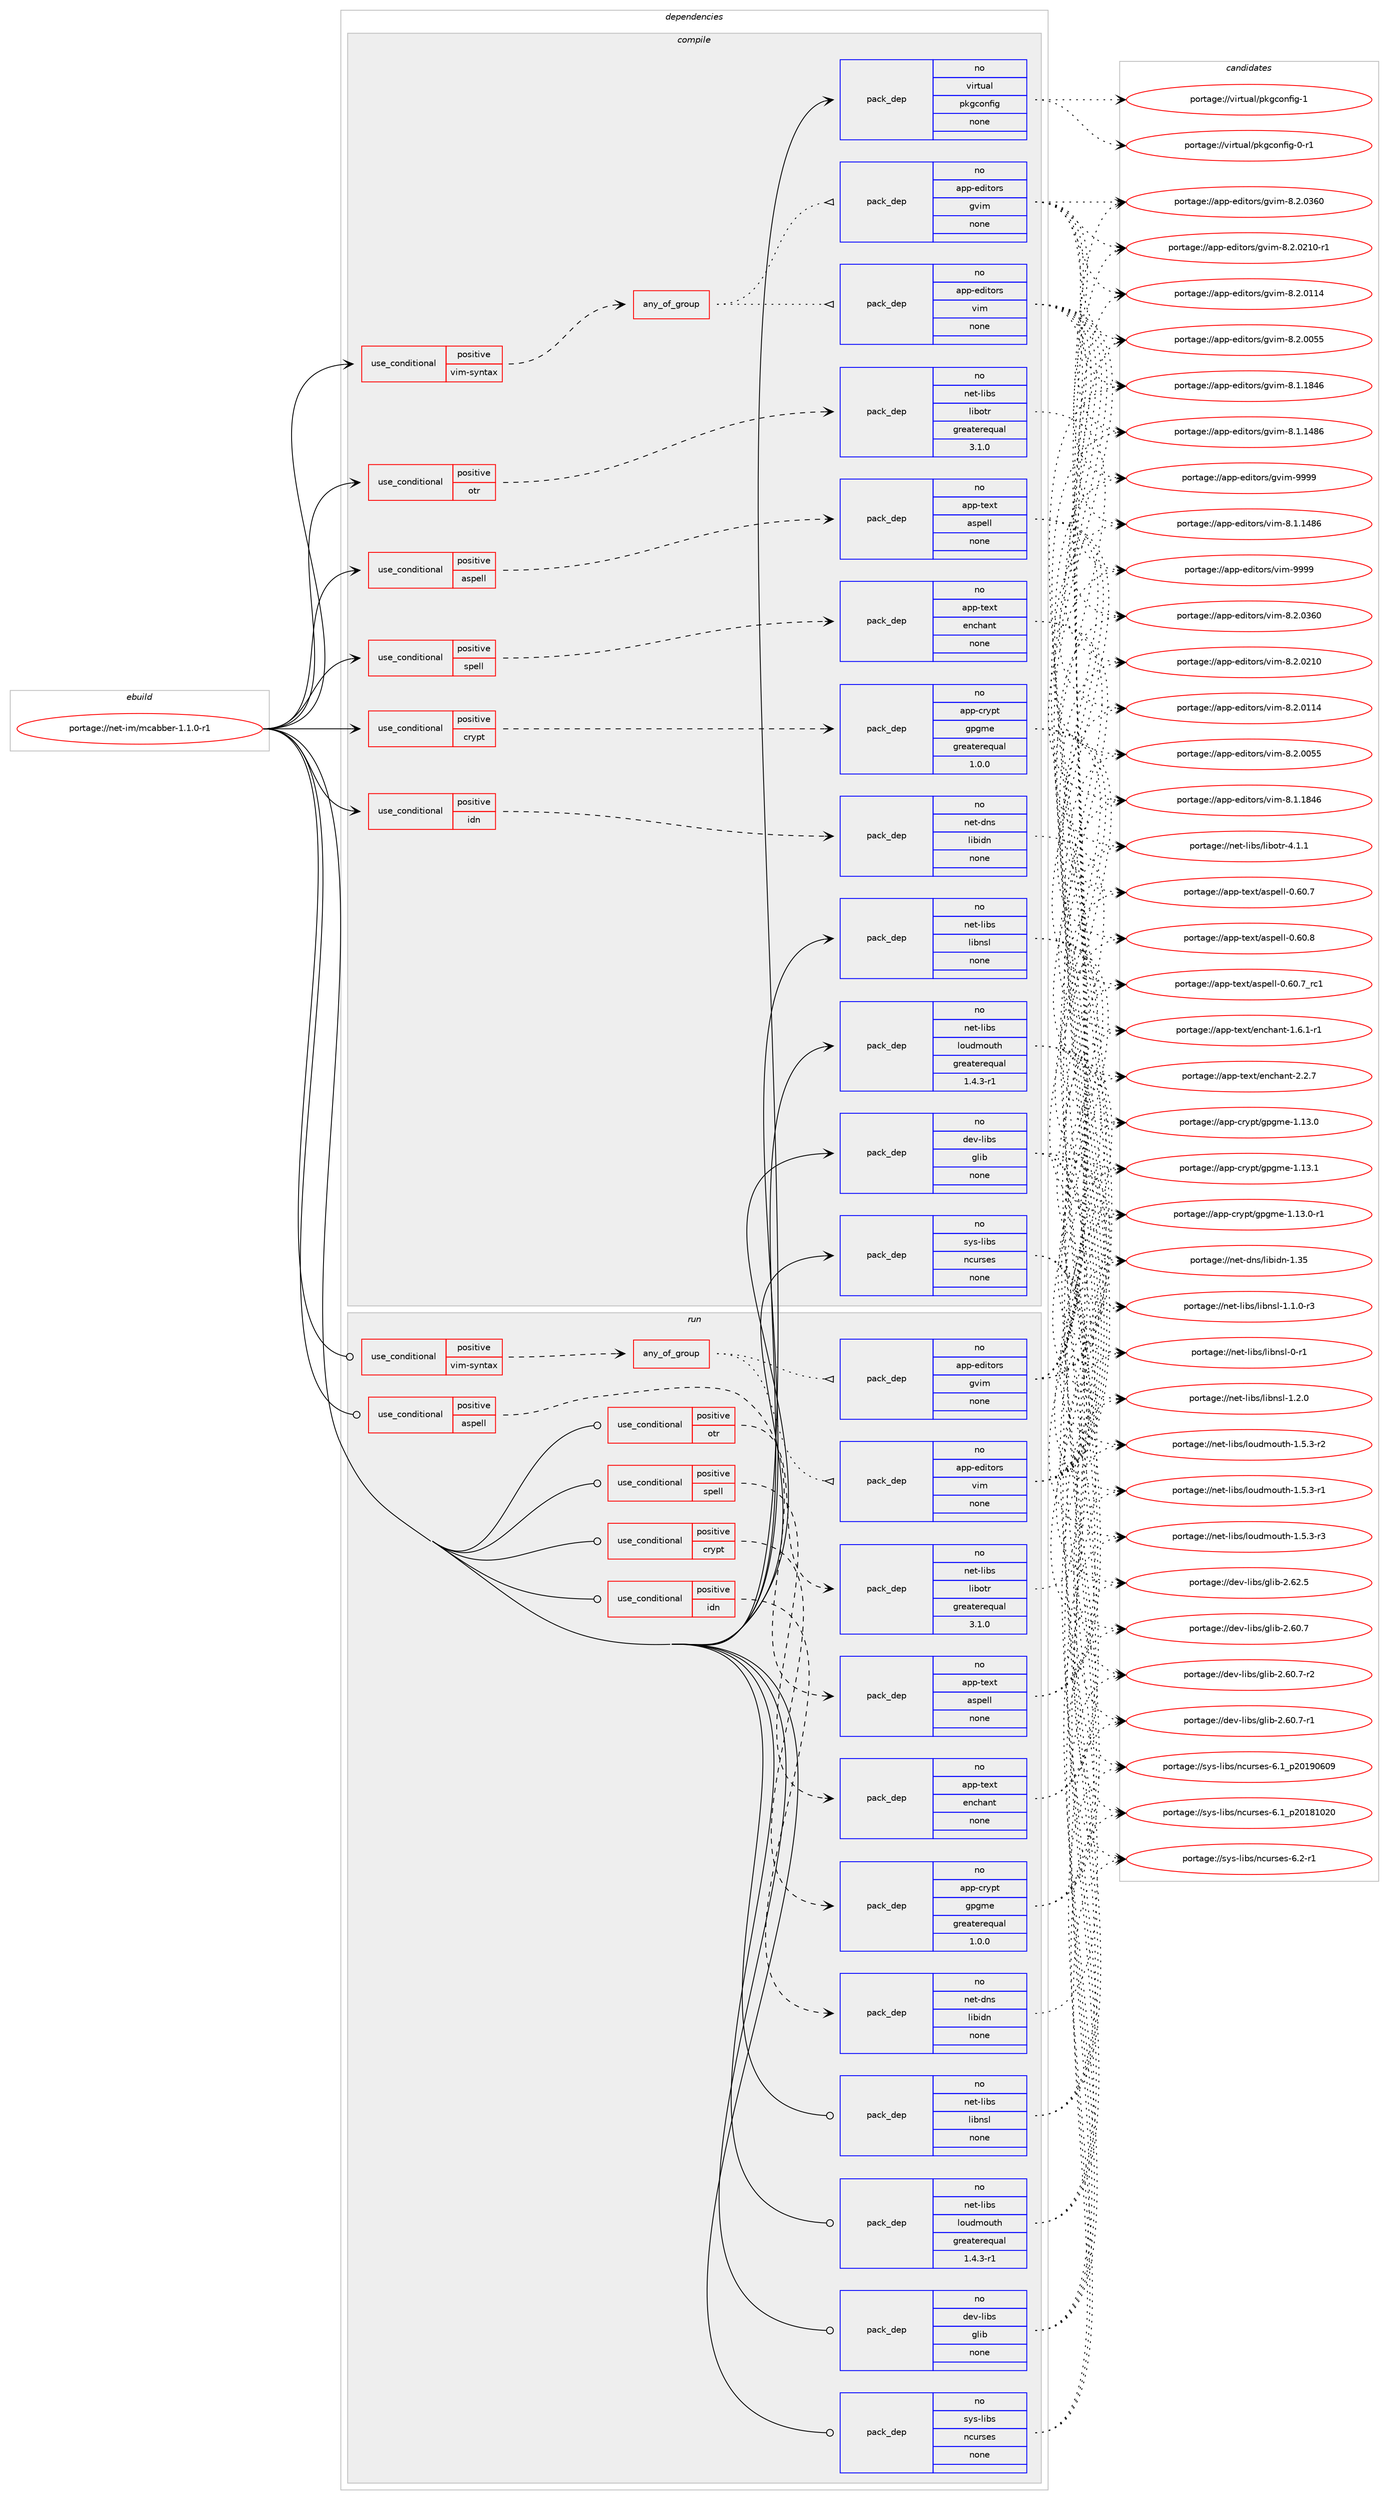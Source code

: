 digraph prolog {

# *************
# Graph options
# *************

newrank=true;
concentrate=true;
compound=true;
graph [rankdir=LR,fontname=Helvetica,fontsize=10,ranksep=1.5];#, ranksep=2.5, nodesep=0.2];
edge  [arrowhead=vee];
node  [fontname=Helvetica,fontsize=10];

# **********
# The ebuild
# **********

subgraph cluster_leftcol {
color=gray;
rank=same;
label=<<i>ebuild</i>>;
id [label="portage://net-im/mcabber-1.1.0-r1", color=red, width=4, href="../net-im/mcabber-1.1.0-r1.svg"];
}

# ****************
# The dependencies
# ****************

subgraph cluster_midcol {
color=gray;
label=<<i>dependencies</i>>;
subgraph cluster_compile {
fillcolor="#eeeeee";
style=filled;
label=<<i>compile</i>>;
subgraph cond12292 {
dependency61346 [label=<<TABLE BORDER="0" CELLBORDER="1" CELLSPACING="0" CELLPADDING="4"><TR><TD ROWSPAN="3" CELLPADDING="10">use_conditional</TD></TR><TR><TD>positive</TD></TR><TR><TD>aspell</TD></TR></TABLE>>, shape=none, color=red];
subgraph pack47864 {
dependency61347 [label=<<TABLE BORDER="0" CELLBORDER="1" CELLSPACING="0" CELLPADDING="4" WIDTH="220"><TR><TD ROWSPAN="6" CELLPADDING="30">pack_dep</TD></TR><TR><TD WIDTH="110">no</TD></TR><TR><TD>app-text</TD></TR><TR><TD>aspell</TD></TR><TR><TD>none</TD></TR><TR><TD></TD></TR></TABLE>>, shape=none, color=blue];
}
dependency61346:e -> dependency61347:w [weight=20,style="dashed",arrowhead="vee"];
}
id:e -> dependency61346:w [weight=20,style="solid",arrowhead="vee"];
subgraph cond12293 {
dependency61348 [label=<<TABLE BORDER="0" CELLBORDER="1" CELLSPACING="0" CELLPADDING="4"><TR><TD ROWSPAN="3" CELLPADDING="10">use_conditional</TD></TR><TR><TD>positive</TD></TR><TR><TD>crypt</TD></TR></TABLE>>, shape=none, color=red];
subgraph pack47865 {
dependency61349 [label=<<TABLE BORDER="0" CELLBORDER="1" CELLSPACING="0" CELLPADDING="4" WIDTH="220"><TR><TD ROWSPAN="6" CELLPADDING="30">pack_dep</TD></TR><TR><TD WIDTH="110">no</TD></TR><TR><TD>app-crypt</TD></TR><TR><TD>gpgme</TD></TR><TR><TD>greaterequal</TD></TR><TR><TD>1.0.0</TD></TR></TABLE>>, shape=none, color=blue];
}
dependency61348:e -> dependency61349:w [weight=20,style="dashed",arrowhead="vee"];
}
id:e -> dependency61348:w [weight=20,style="solid",arrowhead="vee"];
subgraph cond12294 {
dependency61350 [label=<<TABLE BORDER="0" CELLBORDER="1" CELLSPACING="0" CELLPADDING="4"><TR><TD ROWSPAN="3" CELLPADDING="10">use_conditional</TD></TR><TR><TD>positive</TD></TR><TR><TD>idn</TD></TR></TABLE>>, shape=none, color=red];
subgraph pack47866 {
dependency61351 [label=<<TABLE BORDER="0" CELLBORDER="1" CELLSPACING="0" CELLPADDING="4" WIDTH="220"><TR><TD ROWSPAN="6" CELLPADDING="30">pack_dep</TD></TR><TR><TD WIDTH="110">no</TD></TR><TR><TD>net-dns</TD></TR><TR><TD>libidn</TD></TR><TR><TD>none</TD></TR><TR><TD></TD></TR></TABLE>>, shape=none, color=blue];
}
dependency61350:e -> dependency61351:w [weight=20,style="dashed",arrowhead="vee"];
}
id:e -> dependency61350:w [weight=20,style="solid",arrowhead="vee"];
subgraph cond12295 {
dependency61352 [label=<<TABLE BORDER="0" CELLBORDER="1" CELLSPACING="0" CELLPADDING="4"><TR><TD ROWSPAN="3" CELLPADDING="10">use_conditional</TD></TR><TR><TD>positive</TD></TR><TR><TD>otr</TD></TR></TABLE>>, shape=none, color=red];
subgraph pack47867 {
dependency61353 [label=<<TABLE BORDER="0" CELLBORDER="1" CELLSPACING="0" CELLPADDING="4" WIDTH="220"><TR><TD ROWSPAN="6" CELLPADDING="30">pack_dep</TD></TR><TR><TD WIDTH="110">no</TD></TR><TR><TD>net-libs</TD></TR><TR><TD>libotr</TD></TR><TR><TD>greaterequal</TD></TR><TR><TD>3.1.0</TD></TR></TABLE>>, shape=none, color=blue];
}
dependency61352:e -> dependency61353:w [weight=20,style="dashed",arrowhead="vee"];
}
id:e -> dependency61352:w [weight=20,style="solid",arrowhead="vee"];
subgraph cond12296 {
dependency61354 [label=<<TABLE BORDER="0" CELLBORDER="1" CELLSPACING="0" CELLPADDING="4"><TR><TD ROWSPAN="3" CELLPADDING="10">use_conditional</TD></TR><TR><TD>positive</TD></TR><TR><TD>spell</TD></TR></TABLE>>, shape=none, color=red];
subgraph pack47868 {
dependency61355 [label=<<TABLE BORDER="0" CELLBORDER="1" CELLSPACING="0" CELLPADDING="4" WIDTH="220"><TR><TD ROWSPAN="6" CELLPADDING="30">pack_dep</TD></TR><TR><TD WIDTH="110">no</TD></TR><TR><TD>app-text</TD></TR><TR><TD>enchant</TD></TR><TR><TD>none</TD></TR><TR><TD></TD></TR></TABLE>>, shape=none, color=blue];
}
dependency61354:e -> dependency61355:w [weight=20,style="dashed",arrowhead="vee"];
}
id:e -> dependency61354:w [weight=20,style="solid",arrowhead="vee"];
subgraph cond12297 {
dependency61356 [label=<<TABLE BORDER="0" CELLBORDER="1" CELLSPACING="0" CELLPADDING="4"><TR><TD ROWSPAN="3" CELLPADDING="10">use_conditional</TD></TR><TR><TD>positive</TD></TR><TR><TD>vim-syntax</TD></TR></TABLE>>, shape=none, color=red];
subgraph any1181 {
dependency61357 [label=<<TABLE BORDER="0" CELLBORDER="1" CELLSPACING="0" CELLPADDING="4"><TR><TD CELLPADDING="10">any_of_group</TD></TR></TABLE>>, shape=none, color=red];subgraph pack47869 {
dependency61358 [label=<<TABLE BORDER="0" CELLBORDER="1" CELLSPACING="0" CELLPADDING="4" WIDTH="220"><TR><TD ROWSPAN="6" CELLPADDING="30">pack_dep</TD></TR><TR><TD WIDTH="110">no</TD></TR><TR><TD>app-editors</TD></TR><TR><TD>vim</TD></TR><TR><TD>none</TD></TR><TR><TD></TD></TR></TABLE>>, shape=none, color=blue];
}
dependency61357:e -> dependency61358:w [weight=20,style="dotted",arrowhead="oinv"];
subgraph pack47870 {
dependency61359 [label=<<TABLE BORDER="0" CELLBORDER="1" CELLSPACING="0" CELLPADDING="4" WIDTH="220"><TR><TD ROWSPAN="6" CELLPADDING="30">pack_dep</TD></TR><TR><TD WIDTH="110">no</TD></TR><TR><TD>app-editors</TD></TR><TR><TD>gvim</TD></TR><TR><TD>none</TD></TR><TR><TD></TD></TR></TABLE>>, shape=none, color=blue];
}
dependency61357:e -> dependency61359:w [weight=20,style="dotted",arrowhead="oinv"];
}
dependency61356:e -> dependency61357:w [weight=20,style="dashed",arrowhead="vee"];
}
id:e -> dependency61356:w [weight=20,style="solid",arrowhead="vee"];
subgraph pack47871 {
dependency61360 [label=<<TABLE BORDER="0" CELLBORDER="1" CELLSPACING="0" CELLPADDING="4" WIDTH="220"><TR><TD ROWSPAN="6" CELLPADDING="30">pack_dep</TD></TR><TR><TD WIDTH="110">no</TD></TR><TR><TD>dev-libs</TD></TR><TR><TD>glib</TD></TR><TR><TD>none</TD></TR><TR><TD></TD></TR></TABLE>>, shape=none, color=blue];
}
id:e -> dependency61360:w [weight=20,style="solid",arrowhead="vee"];
subgraph pack47872 {
dependency61361 [label=<<TABLE BORDER="0" CELLBORDER="1" CELLSPACING="0" CELLPADDING="4" WIDTH="220"><TR><TD ROWSPAN="6" CELLPADDING="30">pack_dep</TD></TR><TR><TD WIDTH="110">no</TD></TR><TR><TD>net-libs</TD></TR><TR><TD>libnsl</TD></TR><TR><TD>none</TD></TR><TR><TD></TD></TR></TABLE>>, shape=none, color=blue];
}
id:e -> dependency61361:w [weight=20,style="solid",arrowhead="vee"];
subgraph pack47873 {
dependency61362 [label=<<TABLE BORDER="0" CELLBORDER="1" CELLSPACING="0" CELLPADDING="4" WIDTH="220"><TR><TD ROWSPAN="6" CELLPADDING="30">pack_dep</TD></TR><TR><TD WIDTH="110">no</TD></TR><TR><TD>net-libs</TD></TR><TR><TD>loudmouth</TD></TR><TR><TD>greaterequal</TD></TR><TR><TD>1.4.3-r1</TD></TR></TABLE>>, shape=none, color=blue];
}
id:e -> dependency61362:w [weight=20,style="solid",arrowhead="vee"];
subgraph pack47874 {
dependency61363 [label=<<TABLE BORDER="0" CELLBORDER="1" CELLSPACING="0" CELLPADDING="4" WIDTH="220"><TR><TD ROWSPAN="6" CELLPADDING="30">pack_dep</TD></TR><TR><TD WIDTH="110">no</TD></TR><TR><TD>sys-libs</TD></TR><TR><TD>ncurses</TD></TR><TR><TD>none</TD></TR><TR><TD></TD></TR></TABLE>>, shape=none, color=blue];
}
id:e -> dependency61363:w [weight=20,style="solid",arrowhead="vee"];
subgraph pack47875 {
dependency61364 [label=<<TABLE BORDER="0" CELLBORDER="1" CELLSPACING="0" CELLPADDING="4" WIDTH="220"><TR><TD ROWSPAN="6" CELLPADDING="30">pack_dep</TD></TR><TR><TD WIDTH="110">no</TD></TR><TR><TD>virtual</TD></TR><TR><TD>pkgconfig</TD></TR><TR><TD>none</TD></TR><TR><TD></TD></TR></TABLE>>, shape=none, color=blue];
}
id:e -> dependency61364:w [weight=20,style="solid",arrowhead="vee"];
}
subgraph cluster_compileandrun {
fillcolor="#eeeeee";
style=filled;
label=<<i>compile and run</i>>;
}
subgraph cluster_run {
fillcolor="#eeeeee";
style=filled;
label=<<i>run</i>>;
subgraph cond12298 {
dependency61365 [label=<<TABLE BORDER="0" CELLBORDER="1" CELLSPACING="0" CELLPADDING="4"><TR><TD ROWSPAN="3" CELLPADDING="10">use_conditional</TD></TR><TR><TD>positive</TD></TR><TR><TD>aspell</TD></TR></TABLE>>, shape=none, color=red];
subgraph pack47876 {
dependency61366 [label=<<TABLE BORDER="0" CELLBORDER="1" CELLSPACING="0" CELLPADDING="4" WIDTH="220"><TR><TD ROWSPAN="6" CELLPADDING="30">pack_dep</TD></TR><TR><TD WIDTH="110">no</TD></TR><TR><TD>app-text</TD></TR><TR><TD>aspell</TD></TR><TR><TD>none</TD></TR><TR><TD></TD></TR></TABLE>>, shape=none, color=blue];
}
dependency61365:e -> dependency61366:w [weight=20,style="dashed",arrowhead="vee"];
}
id:e -> dependency61365:w [weight=20,style="solid",arrowhead="odot"];
subgraph cond12299 {
dependency61367 [label=<<TABLE BORDER="0" CELLBORDER="1" CELLSPACING="0" CELLPADDING="4"><TR><TD ROWSPAN="3" CELLPADDING="10">use_conditional</TD></TR><TR><TD>positive</TD></TR><TR><TD>crypt</TD></TR></TABLE>>, shape=none, color=red];
subgraph pack47877 {
dependency61368 [label=<<TABLE BORDER="0" CELLBORDER="1" CELLSPACING="0" CELLPADDING="4" WIDTH="220"><TR><TD ROWSPAN="6" CELLPADDING="30">pack_dep</TD></TR><TR><TD WIDTH="110">no</TD></TR><TR><TD>app-crypt</TD></TR><TR><TD>gpgme</TD></TR><TR><TD>greaterequal</TD></TR><TR><TD>1.0.0</TD></TR></TABLE>>, shape=none, color=blue];
}
dependency61367:e -> dependency61368:w [weight=20,style="dashed",arrowhead="vee"];
}
id:e -> dependency61367:w [weight=20,style="solid",arrowhead="odot"];
subgraph cond12300 {
dependency61369 [label=<<TABLE BORDER="0" CELLBORDER="1" CELLSPACING="0" CELLPADDING="4"><TR><TD ROWSPAN="3" CELLPADDING="10">use_conditional</TD></TR><TR><TD>positive</TD></TR><TR><TD>idn</TD></TR></TABLE>>, shape=none, color=red];
subgraph pack47878 {
dependency61370 [label=<<TABLE BORDER="0" CELLBORDER="1" CELLSPACING="0" CELLPADDING="4" WIDTH="220"><TR><TD ROWSPAN="6" CELLPADDING="30">pack_dep</TD></TR><TR><TD WIDTH="110">no</TD></TR><TR><TD>net-dns</TD></TR><TR><TD>libidn</TD></TR><TR><TD>none</TD></TR><TR><TD></TD></TR></TABLE>>, shape=none, color=blue];
}
dependency61369:e -> dependency61370:w [weight=20,style="dashed",arrowhead="vee"];
}
id:e -> dependency61369:w [weight=20,style="solid",arrowhead="odot"];
subgraph cond12301 {
dependency61371 [label=<<TABLE BORDER="0" CELLBORDER="1" CELLSPACING="0" CELLPADDING="4"><TR><TD ROWSPAN="3" CELLPADDING="10">use_conditional</TD></TR><TR><TD>positive</TD></TR><TR><TD>otr</TD></TR></TABLE>>, shape=none, color=red];
subgraph pack47879 {
dependency61372 [label=<<TABLE BORDER="0" CELLBORDER="1" CELLSPACING="0" CELLPADDING="4" WIDTH="220"><TR><TD ROWSPAN="6" CELLPADDING="30">pack_dep</TD></TR><TR><TD WIDTH="110">no</TD></TR><TR><TD>net-libs</TD></TR><TR><TD>libotr</TD></TR><TR><TD>greaterequal</TD></TR><TR><TD>3.1.0</TD></TR></TABLE>>, shape=none, color=blue];
}
dependency61371:e -> dependency61372:w [weight=20,style="dashed",arrowhead="vee"];
}
id:e -> dependency61371:w [weight=20,style="solid",arrowhead="odot"];
subgraph cond12302 {
dependency61373 [label=<<TABLE BORDER="0" CELLBORDER="1" CELLSPACING="0" CELLPADDING="4"><TR><TD ROWSPAN="3" CELLPADDING="10">use_conditional</TD></TR><TR><TD>positive</TD></TR><TR><TD>spell</TD></TR></TABLE>>, shape=none, color=red];
subgraph pack47880 {
dependency61374 [label=<<TABLE BORDER="0" CELLBORDER="1" CELLSPACING="0" CELLPADDING="4" WIDTH="220"><TR><TD ROWSPAN="6" CELLPADDING="30">pack_dep</TD></TR><TR><TD WIDTH="110">no</TD></TR><TR><TD>app-text</TD></TR><TR><TD>enchant</TD></TR><TR><TD>none</TD></TR><TR><TD></TD></TR></TABLE>>, shape=none, color=blue];
}
dependency61373:e -> dependency61374:w [weight=20,style="dashed",arrowhead="vee"];
}
id:e -> dependency61373:w [weight=20,style="solid",arrowhead="odot"];
subgraph cond12303 {
dependency61375 [label=<<TABLE BORDER="0" CELLBORDER="1" CELLSPACING="0" CELLPADDING="4"><TR><TD ROWSPAN="3" CELLPADDING="10">use_conditional</TD></TR><TR><TD>positive</TD></TR><TR><TD>vim-syntax</TD></TR></TABLE>>, shape=none, color=red];
subgraph any1182 {
dependency61376 [label=<<TABLE BORDER="0" CELLBORDER="1" CELLSPACING="0" CELLPADDING="4"><TR><TD CELLPADDING="10">any_of_group</TD></TR></TABLE>>, shape=none, color=red];subgraph pack47881 {
dependency61377 [label=<<TABLE BORDER="0" CELLBORDER="1" CELLSPACING="0" CELLPADDING="4" WIDTH="220"><TR><TD ROWSPAN="6" CELLPADDING="30">pack_dep</TD></TR><TR><TD WIDTH="110">no</TD></TR><TR><TD>app-editors</TD></TR><TR><TD>vim</TD></TR><TR><TD>none</TD></TR><TR><TD></TD></TR></TABLE>>, shape=none, color=blue];
}
dependency61376:e -> dependency61377:w [weight=20,style="dotted",arrowhead="oinv"];
subgraph pack47882 {
dependency61378 [label=<<TABLE BORDER="0" CELLBORDER="1" CELLSPACING="0" CELLPADDING="4" WIDTH="220"><TR><TD ROWSPAN="6" CELLPADDING="30">pack_dep</TD></TR><TR><TD WIDTH="110">no</TD></TR><TR><TD>app-editors</TD></TR><TR><TD>gvim</TD></TR><TR><TD>none</TD></TR><TR><TD></TD></TR></TABLE>>, shape=none, color=blue];
}
dependency61376:e -> dependency61378:w [weight=20,style="dotted",arrowhead="oinv"];
}
dependency61375:e -> dependency61376:w [weight=20,style="dashed",arrowhead="vee"];
}
id:e -> dependency61375:w [weight=20,style="solid",arrowhead="odot"];
subgraph pack47883 {
dependency61379 [label=<<TABLE BORDER="0" CELLBORDER="1" CELLSPACING="0" CELLPADDING="4" WIDTH="220"><TR><TD ROWSPAN="6" CELLPADDING="30">pack_dep</TD></TR><TR><TD WIDTH="110">no</TD></TR><TR><TD>dev-libs</TD></TR><TR><TD>glib</TD></TR><TR><TD>none</TD></TR><TR><TD></TD></TR></TABLE>>, shape=none, color=blue];
}
id:e -> dependency61379:w [weight=20,style="solid",arrowhead="odot"];
subgraph pack47884 {
dependency61380 [label=<<TABLE BORDER="0" CELLBORDER="1" CELLSPACING="0" CELLPADDING="4" WIDTH="220"><TR><TD ROWSPAN="6" CELLPADDING="30">pack_dep</TD></TR><TR><TD WIDTH="110">no</TD></TR><TR><TD>net-libs</TD></TR><TR><TD>libnsl</TD></TR><TR><TD>none</TD></TR><TR><TD></TD></TR></TABLE>>, shape=none, color=blue];
}
id:e -> dependency61380:w [weight=20,style="solid",arrowhead="odot"];
subgraph pack47885 {
dependency61381 [label=<<TABLE BORDER="0" CELLBORDER="1" CELLSPACING="0" CELLPADDING="4" WIDTH="220"><TR><TD ROWSPAN="6" CELLPADDING="30">pack_dep</TD></TR><TR><TD WIDTH="110">no</TD></TR><TR><TD>net-libs</TD></TR><TR><TD>loudmouth</TD></TR><TR><TD>greaterequal</TD></TR><TR><TD>1.4.3-r1</TD></TR></TABLE>>, shape=none, color=blue];
}
id:e -> dependency61381:w [weight=20,style="solid",arrowhead="odot"];
subgraph pack47886 {
dependency61382 [label=<<TABLE BORDER="0" CELLBORDER="1" CELLSPACING="0" CELLPADDING="4" WIDTH="220"><TR><TD ROWSPAN="6" CELLPADDING="30">pack_dep</TD></TR><TR><TD WIDTH="110">no</TD></TR><TR><TD>sys-libs</TD></TR><TR><TD>ncurses</TD></TR><TR><TD>none</TD></TR><TR><TD></TD></TR></TABLE>>, shape=none, color=blue];
}
id:e -> dependency61382:w [weight=20,style="solid",arrowhead="odot"];
}
}

# **************
# The candidates
# **************

subgraph cluster_choices {
rank=same;
color=gray;
label=<<i>candidates</i>>;

subgraph choice47864 {
color=black;
nodesep=1;
choice9711211245116101120116479711511210110810845484654484656 [label="portage://app-text/aspell-0.60.8", color=red, width=4,href="../app-text/aspell-0.60.8.svg"];
choice9711211245116101120116479711511210110810845484654484655951149949 [label="portage://app-text/aspell-0.60.7_rc1", color=red, width=4,href="../app-text/aspell-0.60.7_rc1.svg"];
choice9711211245116101120116479711511210110810845484654484655 [label="portage://app-text/aspell-0.60.7", color=red, width=4,href="../app-text/aspell-0.60.7.svg"];
dependency61347:e -> choice9711211245116101120116479711511210110810845484654484656:w [style=dotted,weight="100"];
dependency61347:e -> choice9711211245116101120116479711511210110810845484654484655951149949:w [style=dotted,weight="100"];
dependency61347:e -> choice9711211245116101120116479711511210110810845484654484655:w [style=dotted,weight="100"];
}
subgraph choice47865 {
color=black;
nodesep=1;
choice9711211245991141211121164710311210310910145494649514649 [label="portage://app-crypt/gpgme-1.13.1", color=red, width=4,href="../app-crypt/gpgme-1.13.1.svg"];
choice97112112459911412111211647103112103109101454946495146484511449 [label="portage://app-crypt/gpgme-1.13.0-r1", color=red, width=4,href="../app-crypt/gpgme-1.13.0-r1.svg"];
choice9711211245991141211121164710311210310910145494649514648 [label="portage://app-crypt/gpgme-1.13.0", color=red, width=4,href="../app-crypt/gpgme-1.13.0.svg"];
dependency61349:e -> choice9711211245991141211121164710311210310910145494649514649:w [style=dotted,weight="100"];
dependency61349:e -> choice97112112459911412111211647103112103109101454946495146484511449:w [style=dotted,weight="100"];
dependency61349:e -> choice9711211245991141211121164710311210310910145494649514648:w [style=dotted,weight="100"];
}
subgraph choice47866 {
color=black;
nodesep=1;
choice1101011164510011011547108105981051001104549465153 [label="portage://net-dns/libidn-1.35", color=red, width=4,href="../net-dns/libidn-1.35.svg"];
dependency61351:e -> choice1101011164510011011547108105981051001104549465153:w [style=dotted,weight="100"];
}
subgraph choice47867 {
color=black;
nodesep=1;
choice11010111645108105981154710810598111116114455246494649 [label="portage://net-libs/libotr-4.1.1", color=red, width=4,href="../net-libs/libotr-4.1.1.svg"];
dependency61353:e -> choice11010111645108105981154710810598111116114455246494649:w [style=dotted,weight="100"];
}
subgraph choice47868 {
color=black;
nodesep=1;
choice9711211245116101120116471011109910497110116455046504655 [label="portage://app-text/enchant-2.2.7", color=red, width=4,href="../app-text/enchant-2.2.7.svg"];
choice97112112451161011201164710111099104971101164549465446494511449 [label="portage://app-text/enchant-1.6.1-r1", color=red, width=4,href="../app-text/enchant-1.6.1-r1.svg"];
dependency61355:e -> choice9711211245116101120116471011109910497110116455046504655:w [style=dotted,weight="100"];
dependency61355:e -> choice97112112451161011201164710111099104971101164549465446494511449:w [style=dotted,weight="100"];
}
subgraph choice47869 {
color=black;
nodesep=1;
choice9711211245101100105116111114115471181051094557575757 [label="portage://app-editors/vim-9999", color=red, width=4,href="../app-editors/vim-9999.svg"];
choice971121124510110010511611111411547118105109455646504648515448 [label="portage://app-editors/vim-8.2.0360", color=red, width=4,href="../app-editors/vim-8.2.0360.svg"];
choice971121124510110010511611111411547118105109455646504648504948 [label="portage://app-editors/vim-8.2.0210", color=red, width=4,href="../app-editors/vim-8.2.0210.svg"];
choice971121124510110010511611111411547118105109455646504648494952 [label="portage://app-editors/vim-8.2.0114", color=red, width=4,href="../app-editors/vim-8.2.0114.svg"];
choice971121124510110010511611111411547118105109455646504648485353 [label="portage://app-editors/vim-8.2.0055", color=red, width=4,href="../app-editors/vim-8.2.0055.svg"];
choice971121124510110010511611111411547118105109455646494649565254 [label="portage://app-editors/vim-8.1.1846", color=red, width=4,href="../app-editors/vim-8.1.1846.svg"];
choice971121124510110010511611111411547118105109455646494649525654 [label="portage://app-editors/vim-8.1.1486", color=red, width=4,href="../app-editors/vim-8.1.1486.svg"];
dependency61358:e -> choice9711211245101100105116111114115471181051094557575757:w [style=dotted,weight="100"];
dependency61358:e -> choice971121124510110010511611111411547118105109455646504648515448:w [style=dotted,weight="100"];
dependency61358:e -> choice971121124510110010511611111411547118105109455646504648504948:w [style=dotted,weight="100"];
dependency61358:e -> choice971121124510110010511611111411547118105109455646504648494952:w [style=dotted,weight="100"];
dependency61358:e -> choice971121124510110010511611111411547118105109455646504648485353:w [style=dotted,weight="100"];
dependency61358:e -> choice971121124510110010511611111411547118105109455646494649565254:w [style=dotted,weight="100"];
dependency61358:e -> choice971121124510110010511611111411547118105109455646494649525654:w [style=dotted,weight="100"];
}
subgraph choice47870 {
color=black;
nodesep=1;
choice9711211245101100105116111114115471031181051094557575757 [label="portage://app-editors/gvim-9999", color=red, width=4,href="../app-editors/gvim-9999.svg"];
choice971121124510110010511611111411547103118105109455646504648515448 [label="portage://app-editors/gvim-8.2.0360", color=red, width=4,href="../app-editors/gvim-8.2.0360.svg"];
choice9711211245101100105116111114115471031181051094556465046485049484511449 [label="portage://app-editors/gvim-8.2.0210-r1", color=red, width=4,href="../app-editors/gvim-8.2.0210-r1.svg"];
choice971121124510110010511611111411547103118105109455646504648494952 [label="portage://app-editors/gvim-8.2.0114", color=red, width=4,href="../app-editors/gvim-8.2.0114.svg"];
choice971121124510110010511611111411547103118105109455646504648485353 [label="portage://app-editors/gvim-8.2.0055", color=red, width=4,href="../app-editors/gvim-8.2.0055.svg"];
choice971121124510110010511611111411547103118105109455646494649565254 [label="portage://app-editors/gvim-8.1.1846", color=red, width=4,href="../app-editors/gvim-8.1.1846.svg"];
choice971121124510110010511611111411547103118105109455646494649525654 [label="portage://app-editors/gvim-8.1.1486", color=red, width=4,href="../app-editors/gvim-8.1.1486.svg"];
dependency61359:e -> choice9711211245101100105116111114115471031181051094557575757:w [style=dotted,weight="100"];
dependency61359:e -> choice971121124510110010511611111411547103118105109455646504648515448:w [style=dotted,weight="100"];
dependency61359:e -> choice9711211245101100105116111114115471031181051094556465046485049484511449:w [style=dotted,weight="100"];
dependency61359:e -> choice971121124510110010511611111411547103118105109455646504648494952:w [style=dotted,weight="100"];
dependency61359:e -> choice971121124510110010511611111411547103118105109455646504648485353:w [style=dotted,weight="100"];
dependency61359:e -> choice971121124510110010511611111411547103118105109455646494649565254:w [style=dotted,weight="100"];
dependency61359:e -> choice971121124510110010511611111411547103118105109455646494649525654:w [style=dotted,weight="100"];
}
subgraph choice47871 {
color=black;
nodesep=1;
choice1001011184510810598115471031081059845504654504653 [label="portage://dev-libs/glib-2.62.5", color=red, width=4,href="../dev-libs/glib-2.62.5.svg"];
choice10010111845108105981154710310810598455046544846554511450 [label="portage://dev-libs/glib-2.60.7-r2", color=red, width=4,href="../dev-libs/glib-2.60.7-r2.svg"];
choice10010111845108105981154710310810598455046544846554511449 [label="portage://dev-libs/glib-2.60.7-r1", color=red, width=4,href="../dev-libs/glib-2.60.7-r1.svg"];
choice1001011184510810598115471031081059845504654484655 [label="portage://dev-libs/glib-2.60.7", color=red, width=4,href="../dev-libs/glib-2.60.7.svg"];
dependency61360:e -> choice1001011184510810598115471031081059845504654504653:w [style=dotted,weight="100"];
dependency61360:e -> choice10010111845108105981154710310810598455046544846554511450:w [style=dotted,weight="100"];
dependency61360:e -> choice10010111845108105981154710310810598455046544846554511449:w [style=dotted,weight="100"];
dependency61360:e -> choice1001011184510810598115471031081059845504654484655:w [style=dotted,weight="100"];
}
subgraph choice47872 {
color=black;
nodesep=1;
choice11010111645108105981154710810598110115108454946504648 [label="portage://net-libs/libnsl-1.2.0", color=red, width=4,href="../net-libs/libnsl-1.2.0.svg"];
choice110101116451081059811547108105981101151084549464946484511451 [label="portage://net-libs/libnsl-1.1.0-r3", color=red, width=4,href="../net-libs/libnsl-1.1.0-r3.svg"];
choice1101011164510810598115471081059811011510845484511449 [label="portage://net-libs/libnsl-0-r1", color=red, width=4,href="../net-libs/libnsl-0-r1.svg"];
dependency61361:e -> choice11010111645108105981154710810598110115108454946504648:w [style=dotted,weight="100"];
dependency61361:e -> choice110101116451081059811547108105981101151084549464946484511451:w [style=dotted,weight="100"];
dependency61361:e -> choice1101011164510810598115471081059811011510845484511449:w [style=dotted,weight="100"];
}
subgraph choice47873 {
color=black;
nodesep=1;
choice1101011164510810598115471081111171001091111171161044549465346514511451 [label="portage://net-libs/loudmouth-1.5.3-r3", color=red, width=4,href="../net-libs/loudmouth-1.5.3-r3.svg"];
choice1101011164510810598115471081111171001091111171161044549465346514511450 [label="portage://net-libs/loudmouth-1.5.3-r2", color=red, width=4,href="../net-libs/loudmouth-1.5.3-r2.svg"];
choice1101011164510810598115471081111171001091111171161044549465346514511449 [label="portage://net-libs/loudmouth-1.5.3-r1", color=red, width=4,href="../net-libs/loudmouth-1.5.3-r1.svg"];
dependency61362:e -> choice1101011164510810598115471081111171001091111171161044549465346514511451:w [style=dotted,weight="100"];
dependency61362:e -> choice1101011164510810598115471081111171001091111171161044549465346514511450:w [style=dotted,weight="100"];
dependency61362:e -> choice1101011164510810598115471081111171001091111171161044549465346514511449:w [style=dotted,weight="100"];
}
subgraph choice47874 {
color=black;
nodesep=1;
choice11512111545108105981154711099117114115101115455446504511449 [label="portage://sys-libs/ncurses-6.2-r1", color=red, width=4,href="../sys-libs/ncurses-6.2-r1.svg"];
choice1151211154510810598115471109911711411510111545544649951125048495748544857 [label="portage://sys-libs/ncurses-6.1_p20190609", color=red, width=4,href="../sys-libs/ncurses-6.1_p20190609.svg"];
choice1151211154510810598115471109911711411510111545544649951125048495649485048 [label="portage://sys-libs/ncurses-6.1_p20181020", color=red, width=4,href="../sys-libs/ncurses-6.1_p20181020.svg"];
dependency61363:e -> choice11512111545108105981154711099117114115101115455446504511449:w [style=dotted,weight="100"];
dependency61363:e -> choice1151211154510810598115471109911711411510111545544649951125048495748544857:w [style=dotted,weight="100"];
dependency61363:e -> choice1151211154510810598115471109911711411510111545544649951125048495649485048:w [style=dotted,weight="100"];
}
subgraph choice47875 {
color=black;
nodesep=1;
choice1181051141161179710847112107103991111101021051034549 [label="portage://virtual/pkgconfig-1", color=red, width=4,href="../virtual/pkgconfig-1.svg"];
choice11810511411611797108471121071039911111010210510345484511449 [label="portage://virtual/pkgconfig-0-r1", color=red, width=4,href="../virtual/pkgconfig-0-r1.svg"];
dependency61364:e -> choice1181051141161179710847112107103991111101021051034549:w [style=dotted,weight="100"];
dependency61364:e -> choice11810511411611797108471121071039911111010210510345484511449:w [style=dotted,weight="100"];
}
subgraph choice47876 {
color=black;
nodesep=1;
choice9711211245116101120116479711511210110810845484654484656 [label="portage://app-text/aspell-0.60.8", color=red, width=4,href="../app-text/aspell-0.60.8.svg"];
choice9711211245116101120116479711511210110810845484654484655951149949 [label="portage://app-text/aspell-0.60.7_rc1", color=red, width=4,href="../app-text/aspell-0.60.7_rc1.svg"];
choice9711211245116101120116479711511210110810845484654484655 [label="portage://app-text/aspell-0.60.7", color=red, width=4,href="../app-text/aspell-0.60.7.svg"];
dependency61366:e -> choice9711211245116101120116479711511210110810845484654484656:w [style=dotted,weight="100"];
dependency61366:e -> choice9711211245116101120116479711511210110810845484654484655951149949:w [style=dotted,weight="100"];
dependency61366:e -> choice9711211245116101120116479711511210110810845484654484655:w [style=dotted,weight="100"];
}
subgraph choice47877 {
color=black;
nodesep=1;
choice9711211245991141211121164710311210310910145494649514649 [label="portage://app-crypt/gpgme-1.13.1", color=red, width=4,href="../app-crypt/gpgme-1.13.1.svg"];
choice97112112459911412111211647103112103109101454946495146484511449 [label="portage://app-crypt/gpgme-1.13.0-r1", color=red, width=4,href="../app-crypt/gpgme-1.13.0-r1.svg"];
choice9711211245991141211121164710311210310910145494649514648 [label="portage://app-crypt/gpgme-1.13.0", color=red, width=4,href="../app-crypt/gpgme-1.13.0.svg"];
dependency61368:e -> choice9711211245991141211121164710311210310910145494649514649:w [style=dotted,weight="100"];
dependency61368:e -> choice97112112459911412111211647103112103109101454946495146484511449:w [style=dotted,weight="100"];
dependency61368:e -> choice9711211245991141211121164710311210310910145494649514648:w [style=dotted,weight="100"];
}
subgraph choice47878 {
color=black;
nodesep=1;
choice1101011164510011011547108105981051001104549465153 [label="portage://net-dns/libidn-1.35", color=red, width=4,href="../net-dns/libidn-1.35.svg"];
dependency61370:e -> choice1101011164510011011547108105981051001104549465153:w [style=dotted,weight="100"];
}
subgraph choice47879 {
color=black;
nodesep=1;
choice11010111645108105981154710810598111116114455246494649 [label="portage://net-libs/libotr-4.1.1", color=red, width=4,href="../net-libs/libotr-4.1.1.svg"];
dependency61372:e -> choice11010111645108105981154710810598111116114455246494649:w [style=dotted,weight="100"];
}
subgraph choice47880 {
color=black;
nodesep=1;
choice9711211245116101120116471011109910497110116455046504655 [label="portage://app-text/enchant-2.2.7", color=red, width=4,href="../app-text/enchant-2.2.7.svg"];
choice97112112451161011201164710111099104971101164549465446494511449 [label="portage://app-text/enchant-1.6.1-r1", color=red, width=4,href="../app-text/enchant-1.6.1-r1.svg"];
dependency61374:e -> choice9711211245116101120116471011109910497110116455046504655:w [style=dotted,weight="100"];
dependency61374:e -> choice97112112451161011201164710111099104971101164549465446494511449:w [style=dotted,weight="100"];
}
subgraph choice47881 {
color=black;
nodesep=1;
choice9711211245101100105116111114115471181051094557575757 [label="portage://app-editors/vim-9999", color=red, width=4,href="../app-editors/vim-9999.svg"];
choice971121124510110010511611111411547118105109455646504648515448 [label="portage://app-editors/vim-8.2.0360", color=red, width=4,href="../app-editors/vim-8.2.0360.svg"];
choice971121124510110010511611111411547118105109455646504648504948 [label="portage://app-editors/vim-8.2.0210", color=red, width=4,href="../app-editors/vim-8.2.0210.svg"];
choice971121124510110010511611111411547118105109455646504648494952 [label="portage://app-editors/vim-8.2.0114", color=red, width=4,href="../app-editors/vim-8.2.0114.svg"];
choice971121124510110010511611111411547118105109455646504648485353 [label="portage://app-editors/vim-8.2.0055", color=red, width=4,href="../app-editors/vim-8.2.0055.svg"];
choice971121124510110010511611111411547118105109455646494649565254 [label="portage://app-editors/vim-8.1.1846", color=red, width=4,href="../app-editors/vim-8.1.1846.svg"];
choice971121124510110010511611111411547118105109455646494649525654 [label="portage://app-editors/vim-8.1.1486", color=red, width=4,href="../app-editors/vim-8.1.1486.svg"];
dependency61377:e -> choice9711211245101100105116111114115471181051094557575757:w [style=dotted,weight="100"];
dependency61377:e -> choice971121124510110010511611111411547118105109455646504648515448:w [style=dotted,weight="100"];
dependency61377:e -> choice971121124510110010511611111411547118105109455646504648504948:w [style=dotted,weight="100"];
dependency61377:e -> choice971121124510110010511611111411547118105109455646504648494952:w [style=dotted,weight="100"];
dependency61377:e -> choice971121124510110010511611111411547118105109455646504648485353:w [style=dotted,weight="100"];
dependency61377:e -> choice971121124510110010511611111411547118105109455646494649565254:w [style=dotted,weight="100"];
dependency61377:e -> choice971121124510110010511611111411547118105109455646494649525654:w [style=dotted,weight="100"];
}
subgraph choice47882 {
color=black;
nodesep=1;
choice9711211245101100105116111114115471031181051094557575757 [label="portage://app-editors/gvim-9999", color=red, width=4,href="../app-editors/gvim-9999.svg"];
choice971121124510110010511611111411547103118105109455646504648515448 [label="portage://app-editors/gvim-8.2.0360", color=red, width=4,href="../app-editors/gvim-8.2.0360.svg"];
choice9711211245101100105116111114115471031181051094556465046485049484511449 [label="portage://app-editors/gvim-8.2.0210-r1", color=red, width=4,href="../app-editors/gvim-8.2.0210-r1.svg"];
choice971121124510110010511611111411547103118105109455646504648494952 [label="portage://app-editors/gvim-8.2.0114", color=red, width=4,href="../app-editors/gvim-8.2.0114.svg"];
choice971121124510110010511611111411547103118105109455646504648485353 [label="portage://app-editors/gvim-8.2.0055", color=red, width=4,href="../app-editors/gvim-8.2.0055.svg"];
choice971121124510110010511611111411547103118105109455646494649565254 [label="portage://app-editors/gvim-8.1.1846", color=red, width=4,href="../app-editors/gvim-8.1.1846.svg"];
choice971121124510110010511611111411547103118105109455646494649525654 [label="portage://app-editors/gvim-8.1.1486", color=red, width=4,href="../app-editors/gvim-8.1.1486.svg"];
dependency61378:e -> choice9711211245101100105116111114115471031181051094557575757:w [style=dotted,weight="100"];
dependency61378:e -> choice971121124510110010511611111411547103118105109455646504648515448:w [style=dotted,weight="100"];
dependency61378:e -> choice9711211245101100105116111114115471031181051094556465046485049484511449:w [style=dotted,weight="100"];
dependency61378:e -> choice971121124510110010511611111411547103118105109455646504648494952:w [style=dotted,weight="100"];
dependency61378:e -> choice971121124510110010511611111411547103118105109455646504648485353:w [style=dotted,weight="100"];
dependency61378:e -> choice971121124510110010511611111411547103118105109455646494649565254:w [style=dotted,weight="100"];
dependency61378:e -> choice971121124510110010511611111411547103118105109455646494649525654:w [style=dotted,weight="100"];
}
subgraph choice47883 {
color=black;
nodesep=1;
choice1001011184510810598115471031081059845504654504653 [label="portage://dev-libs/glib-2.62.5", color=red, width=4,href="../dev-libs/glib-2.62.5.svg"];
choice10010111845108105981154710310810598455046544846554511450 [label="portage://dev-libs/glib-2.60.7-r2", color=red, width=4,href="../dev-libs/glib-2.60.7-r2.svg"];
choice10010111845108105981154710310810598455046544846554511449 [label="portage://dev-libs/glib-2.60.7-r1", color=red, width=4,href="../dev-libs/glib-2.60.7-r1.svg"];
choice1001011184510810598115471031081059845504654484655 [label="portage://dev-libs/glib-2.60.7", color=red, width=4,href="../dev-libs/glib-2.60.7.svg"];
dependency61379:e -> choice1001011184510810598115471031081059845504654504653:w [style=dotted,weight="100"];
dependency61379:e -> choice10010111845108105981154710310810598455046544846554511450:w [style=dotted,weight="100"];
dependency61379:e -> choice10010111845108105981154710310810598455046544846554511449:w [style=dotted,weight="100"];
dependency61379:e -> choice1001011184510810598115471031081059845504654484655:w [style=dotted,weight="100"];
}
subgraph choice47884 {
color=black;
nodesep=1;
choice11010111645108105981154710810598110115108454946504648 [label="portage://net-libs/libnsl-1.2.0", color=red, width=4,href="../net-libs/libnsl-1.2.0.svg"];
choice110101116451081059811547108105981101151084549464946484511451 [label="portage://net-libs/libnsl-1.1.0-r3", color=red, width=4,href="../net-libs/libnsl-1.1.0-r3.svg"];
choice1101011164510810598115471081059811011510845484511449 [label="portage://net-libs/libnsl-0-r1", color=red, width=4,href="../net-libs/libnsl-0-r1.svg"];
dependency61380:e -> choice11010111645108105981154710810598110115108454946504648:w [style=dotted,weight="100"];
dependency61380:e -> choice110101116451081059811547108105981101151084549464946484511451:w [style=dotted,weight="100"];
dependency61380:e -> choice1101011164510810598115471081059811011510845484511449:w [style=dotted,weight="100"];
}
subgraph choice47885 {
color=black;
nodesep=1;
choice1101011164510810598115471081111171001091111171161044549465346514511451 [label="portage://net-libs/loudmouth-1.5.3-r3", color=red, width=4,href="../net-libs/loudmouth-1.5.3-r3.svg"];
choice1101011164510810598115471081111171001091111171161044549465346514511450 [label="portage://net-libs/loudmouth-1.5.3-r2", color=red, width=4,href="../net-libs/loudmouth-1.5.3-r2.svg"];
choice1101011164510810598115471081111171001091111171161044549465346514511449 [label="portage://net-libs/loudmouth-1.5.3-r1", color=red, width=4,href="../net-libs/loudmouth-1.5.3-r1.svg"];
dependency61381:e -> choice1101011164510810598115471081111171001091111171161044549465346514511451:w [style=dotted,weight="100"];
dependency61381:e -> choice1101011164510810598115471081111171001091111171161044549465346514511450:w [style=dotted,weight="100"];
dependency61381:e -> choice1101011164510810598115471081111171001091111171161044549465346514511449:w [style=dotted,weight="100"];
}
subgraph choice47886 {
color=black;
nodesep=1;
choice11512111545108105981154711099117114115101115455446504511449 [label="portage://sys-libs/ncurses-6.2-r1", color=red, width=4,href="../sys-libs/ncurses-6.2-r1.svg"];
choice1151211154510810598115471109911711411510111545544649951125048495748544857 [label="portage://sys-libs/ncurses-6.1_p20190609", color=red, width=4,href="../sys-libs/ncurses-6.1_p20190609.svg"];
choice1151211154510810598115471109911711411510111545544649951125048495649485048 [label="portage://sys-libs/ncurses-6.1_p20181020", color=red, width=4,href="../sys-libs/ncurses-6.1_p20181020.svg"];
dependency61382:e -> choice11512111545108105981154711099117114115101115455446504511449:w [style=dotted,weight="100"];
dependency61382:e -> choice1151211154510810598115471109911711411510111545544649951125048495748544857:w [style=dotted,weight="100"];
dependency61382:e -> choice1151211154510810598115471109911711411510111545544649951125048495649485048:w [style=dotted,weight="100"];
}
}

}
